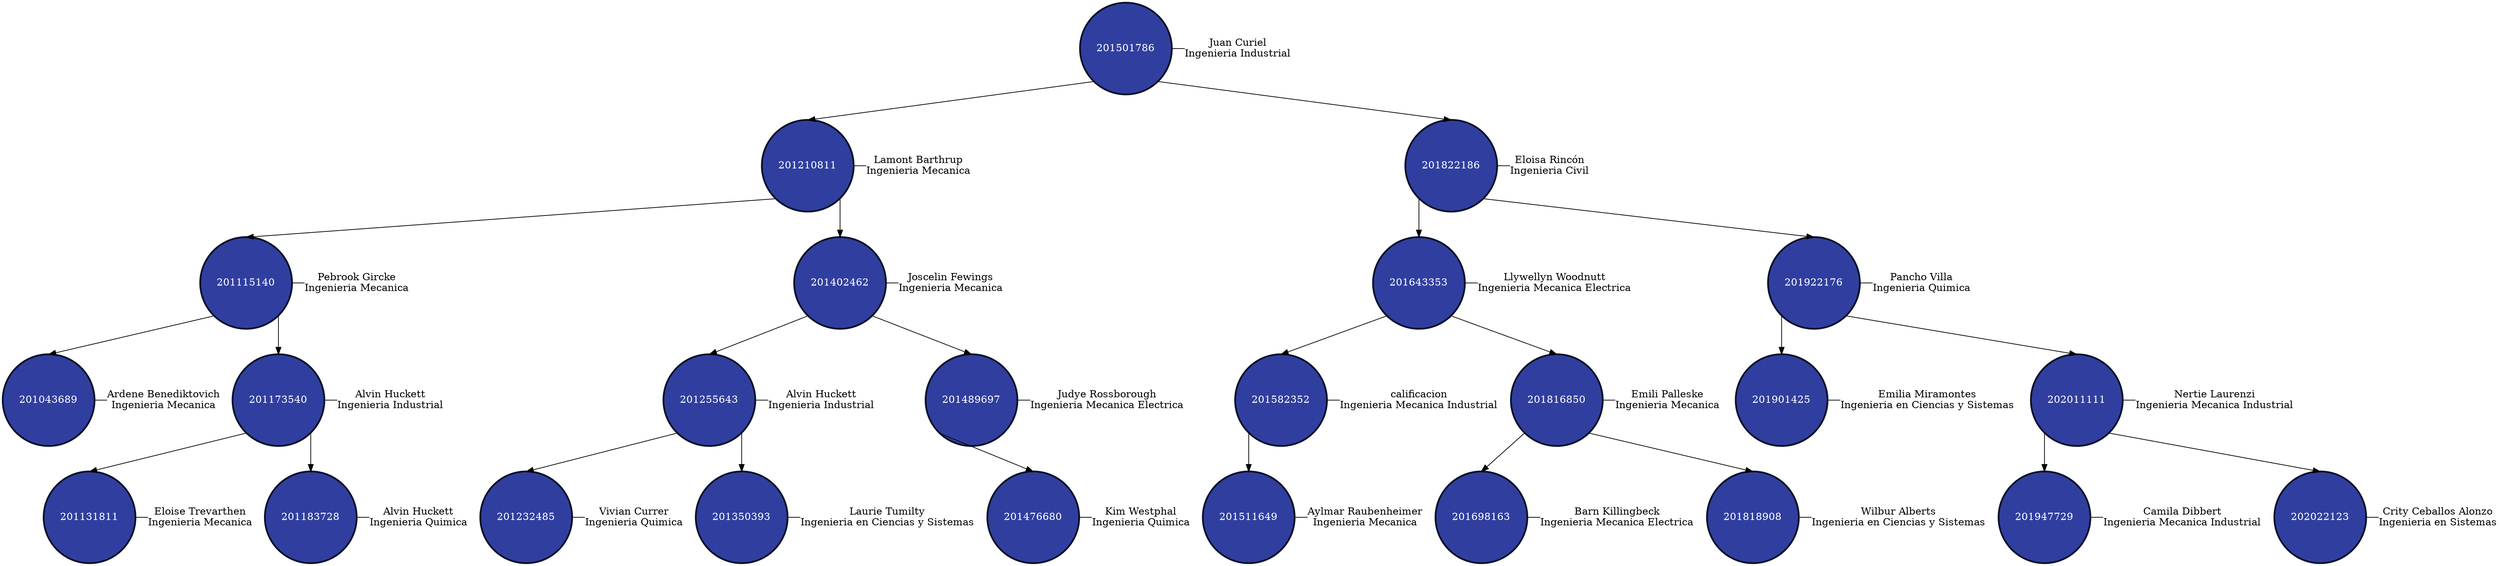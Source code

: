   
        digraph G
        {
            node[shape=circle, style=filled, fillcolor="#303F9F", fontcolor=white, color="#0A122A"];
            splines=false;
        
		n201501786 [label = "201501786" penwidth=2.5];
		n201501786 -> n201210811[tailport=sw headport=n];
		n201501786 -> n201822186[tailport=se headport=n];
		n201210811 [label = "201210811" penwidth=2.5];
		n201210811 -> n201115140[tailport=sw headport=n];
		n201210811 -> n201402462[tailport=se headport=n];
		n201115140 [label = "201115140" penwidth=2.5];
		n201115140 -> n201043689[tailport=sw headport=n];
		n201115140 -> n201173540[tailport=se headport=n];
		n201043689 [label = "201043689" penwidth=2.5];
		n201173540 [label = "201173540" penwidth=2.5];
		n201173540 -> n201131811[tailport=sw headport=n];
		n201173540 -> n201183728[tailport=se headport=n];
		n201131811 [label = "201131811" penwidth=2.5];
		n201183728 [label = "201183728" penwidth=2.5];
		n201402462 [label = "201402462" penwidth=2.5];
		n201402462 -> n201255643[tailport=sw headport=n];
		n201402462 -> n201489697[tailport=se headport=n];
		n201255643 [label = "201255643" penwidth=2.5];
		n201255643 -> n201232485[tailport=sw headport=n];
		n201255643 -> n201350393[tailport=se headport=n];
		n201232485 [label = "201232485" penwidth=2.5];
		n201350393 [label = "201350393" penwidth=2.5];
		n201489697 [label = "201489697" penwidth=2.5];
		n201489697 -> n201476680[tailport=sw headport=n];
		n201476680 [label = "201476680" penwidth=2.5];
		n201822186 [label = "201822186" penwidth=2.5];
		n201822186 -> n201643353[tailport=sw headport=n];
		n201822186 -> n201922176[tailport=se headport=n];
		n201643353 [label = "201643353" penwidth=2.5];
		n201643353 -> n201582352[tailport=sw headport=n];
		n201643353 -> n201816850[tailport=se headport=n];
		n201582352 [label = "201582352" penwidth=2.5];
		n201582352 -> n201511649[tailport=sw headport=n];
		n201511649 [label = "201511649" penwidth=2.5];
		n201816850 [label = "201816850" penwidth=2.5];
		n201816850 -> n201698163[tailport=sw headport=n];
		n201816850 -> n201818908[tailport=se headport=n];
		n201698163 [label = "201698163" penwidth=2.5];
		n201818908 [label = "201818908" penwidth=2.5];
		n201922176 [label = "201922176" penwidth=2.5];
		n201922176 -> n201901425[tailport=sw headport=n];
		n201922176 -> n202011111[tailport=se headport=n];
		n201901425 [label = "201901425" penwidth=2.5];
		n202011111 [label = "202011111" penwidth=2.5];
		n202011111 -> n201947729[tailport=sw headport=n];
		n202011111 -> n202022123[tailport=se headport=n];
		n201947729 [label = "201947729" penwidth=2.5];
		n202022123 [label = "202022123" penwidth=2.5];
		edge[dir=none];
		node[fillcolor=white, fontcolor=black];
		201043689 [shape=plain label= "Ardene Benediktovich\nIngenieria Mecanica"];
		{rank=same; n201043689; 201043689}
		n201043689 -> 201043689;
		201115140 [shape=plain label= "Pebrook Gircke\nIngenieria Mecanica"];
		{rank=same; n201115140; 201115140}
		n201115140 -> 201115140;
		201131811 [shape=plain label= "Eloise Trevarthen\nIngenieria Mecanica"];
		{rank=same; n201131811; 201131811}
		n201131811 -> 201131811;
		201173540 [shape=plain label= "Alvin Huckett\nIngenieria Industrial"];
		{rank=same; n201173540; 201173540}
		n201173540 -> 201173540;
		201183728 [shape=plain label= "Alvin Huckett\nIngenieria Quimica"];
		{rank=same; n201183728; 201183728}
		n201183728 -> 201183728;
		201210811 [shape=plain label= "Lamont Barthrup\nIngenieria Mecanica"];
		{rank=same; n201210811; 201210811}
		n201210811 -> 201210811;
		201232485 [shape=plain label= "Vivian Currer\nIngenieria Quimica"];
		{rank=same; n201232485; 201232485}
		n201232485 -> 201232485;
		201255643 [shape=plain label= "Alvin Huckett\nIngenieria Industrial"];
		{rank=same; n201255643; 201255643}
		n201255643 -> 201255643;
		201350393 [shape=plain label= "Laurie Tumilty\nIngenieria en Ciencias y Sistemas"];
		{rank=same; n201350393; 201350393}
		n201350393 -> 201350393;
		201402462 [shape=plain label= "Joscelin Fewings\nIngenieria Mecanica"];
		{rank=same; n201402462; 201402462}
		n201402462 -> 201402462;
		201476680 [shape=plain label= "Kim Westphal\nIngenieria Quimica"];
		{rank=same; n201476680; 201476680}
		n201476680 -> 201476680;
		201489697 [shape=plain label= "Judye Rossborough\nIngenieria Mecanica Electrica"];
		{rank=same; n201489697; 201489697}
		n201489697 -> 201489697;
		201501786 [shape=plain label= "Juan Curiel\nIngenieria Industrial"];
		{rank=same; n201501786; 201501786}
		n201501786 -> 201501786;
		201511649 [shape=plain label= "Aylmar Raubenheimer\nIngenieria Mecanica"];
		{rank=same; n201511649; 201511649}
		n201511649 -> 201511649;
		201582352 [shape=plain label= "calificacion\nIngenieria Mecanica Industrial"];
		{rank=same; n201582352; 201582352}
		n201582352 -> 201582352;
		201643353 [shape=plain label= "Llywellyn Woodnutt\nIngenieria Mecanica Electrica"];
		{rank=same; n201643353; 201643353}
		n201643353 -> 201643353;
		201698163 [shape=plain label= "Barn Killingbeck\nIngenieria Mecanica Electrica"];
		{rank=same; n201698163; 201698163}
		n201698163 -> 201698163;
		201816850 [shape=plain label= "Emili Palleske\nIngenieria Mecanica"];
		{rank=same; n201816850; 201816850}
		n201816850 -> 201816850;
		201818908 [shape=plain label= "Wilbur Alberts\nIngenieria en Ciencias y Sistemas"];
		{rank=same; n201818908; 201818908}
		n201818908 -> 201818908;
		201822186 [shape=plain label= "Eloisa Rincón\nIngenieria Civil"];
		{rank=same; n201822186; 201822186}
		n201822186 -> 201822186;
		201901425 [shape=plain label= "Emilia Miramontes\nIngenieria en Ciencias y Sistemas"];
		{rank=same; n201901425; 201901425}
		n201901425 -> 201901425;
		201922176 [shape=plain label= "Pancho Villa\nIngenieria Quimica"];
		{rank=same; n201922176; 201922176}
		n201922176 -> 201922176;
		201947729 [shape=plain label= "Camila Dibbert\nIngenieria Mecanica Industrial"];
		{rank=same; n201947729; 201947729}
		n201947729 -> 201947729;
		202011111 [shape=plain label= "Nertie Laurenzi\nIngenieria Mecanica Industrial"];
		{rank=same; n202011111; 202011111}
		n202011111 -> 202011111;
		202022123 [shape=plain label= "Crity Ceballos Alonzo\nIngenieria en Sistemas"];
		{rank=same; n202022123; 202022123}
		n202022123 -> 202022123;
	}